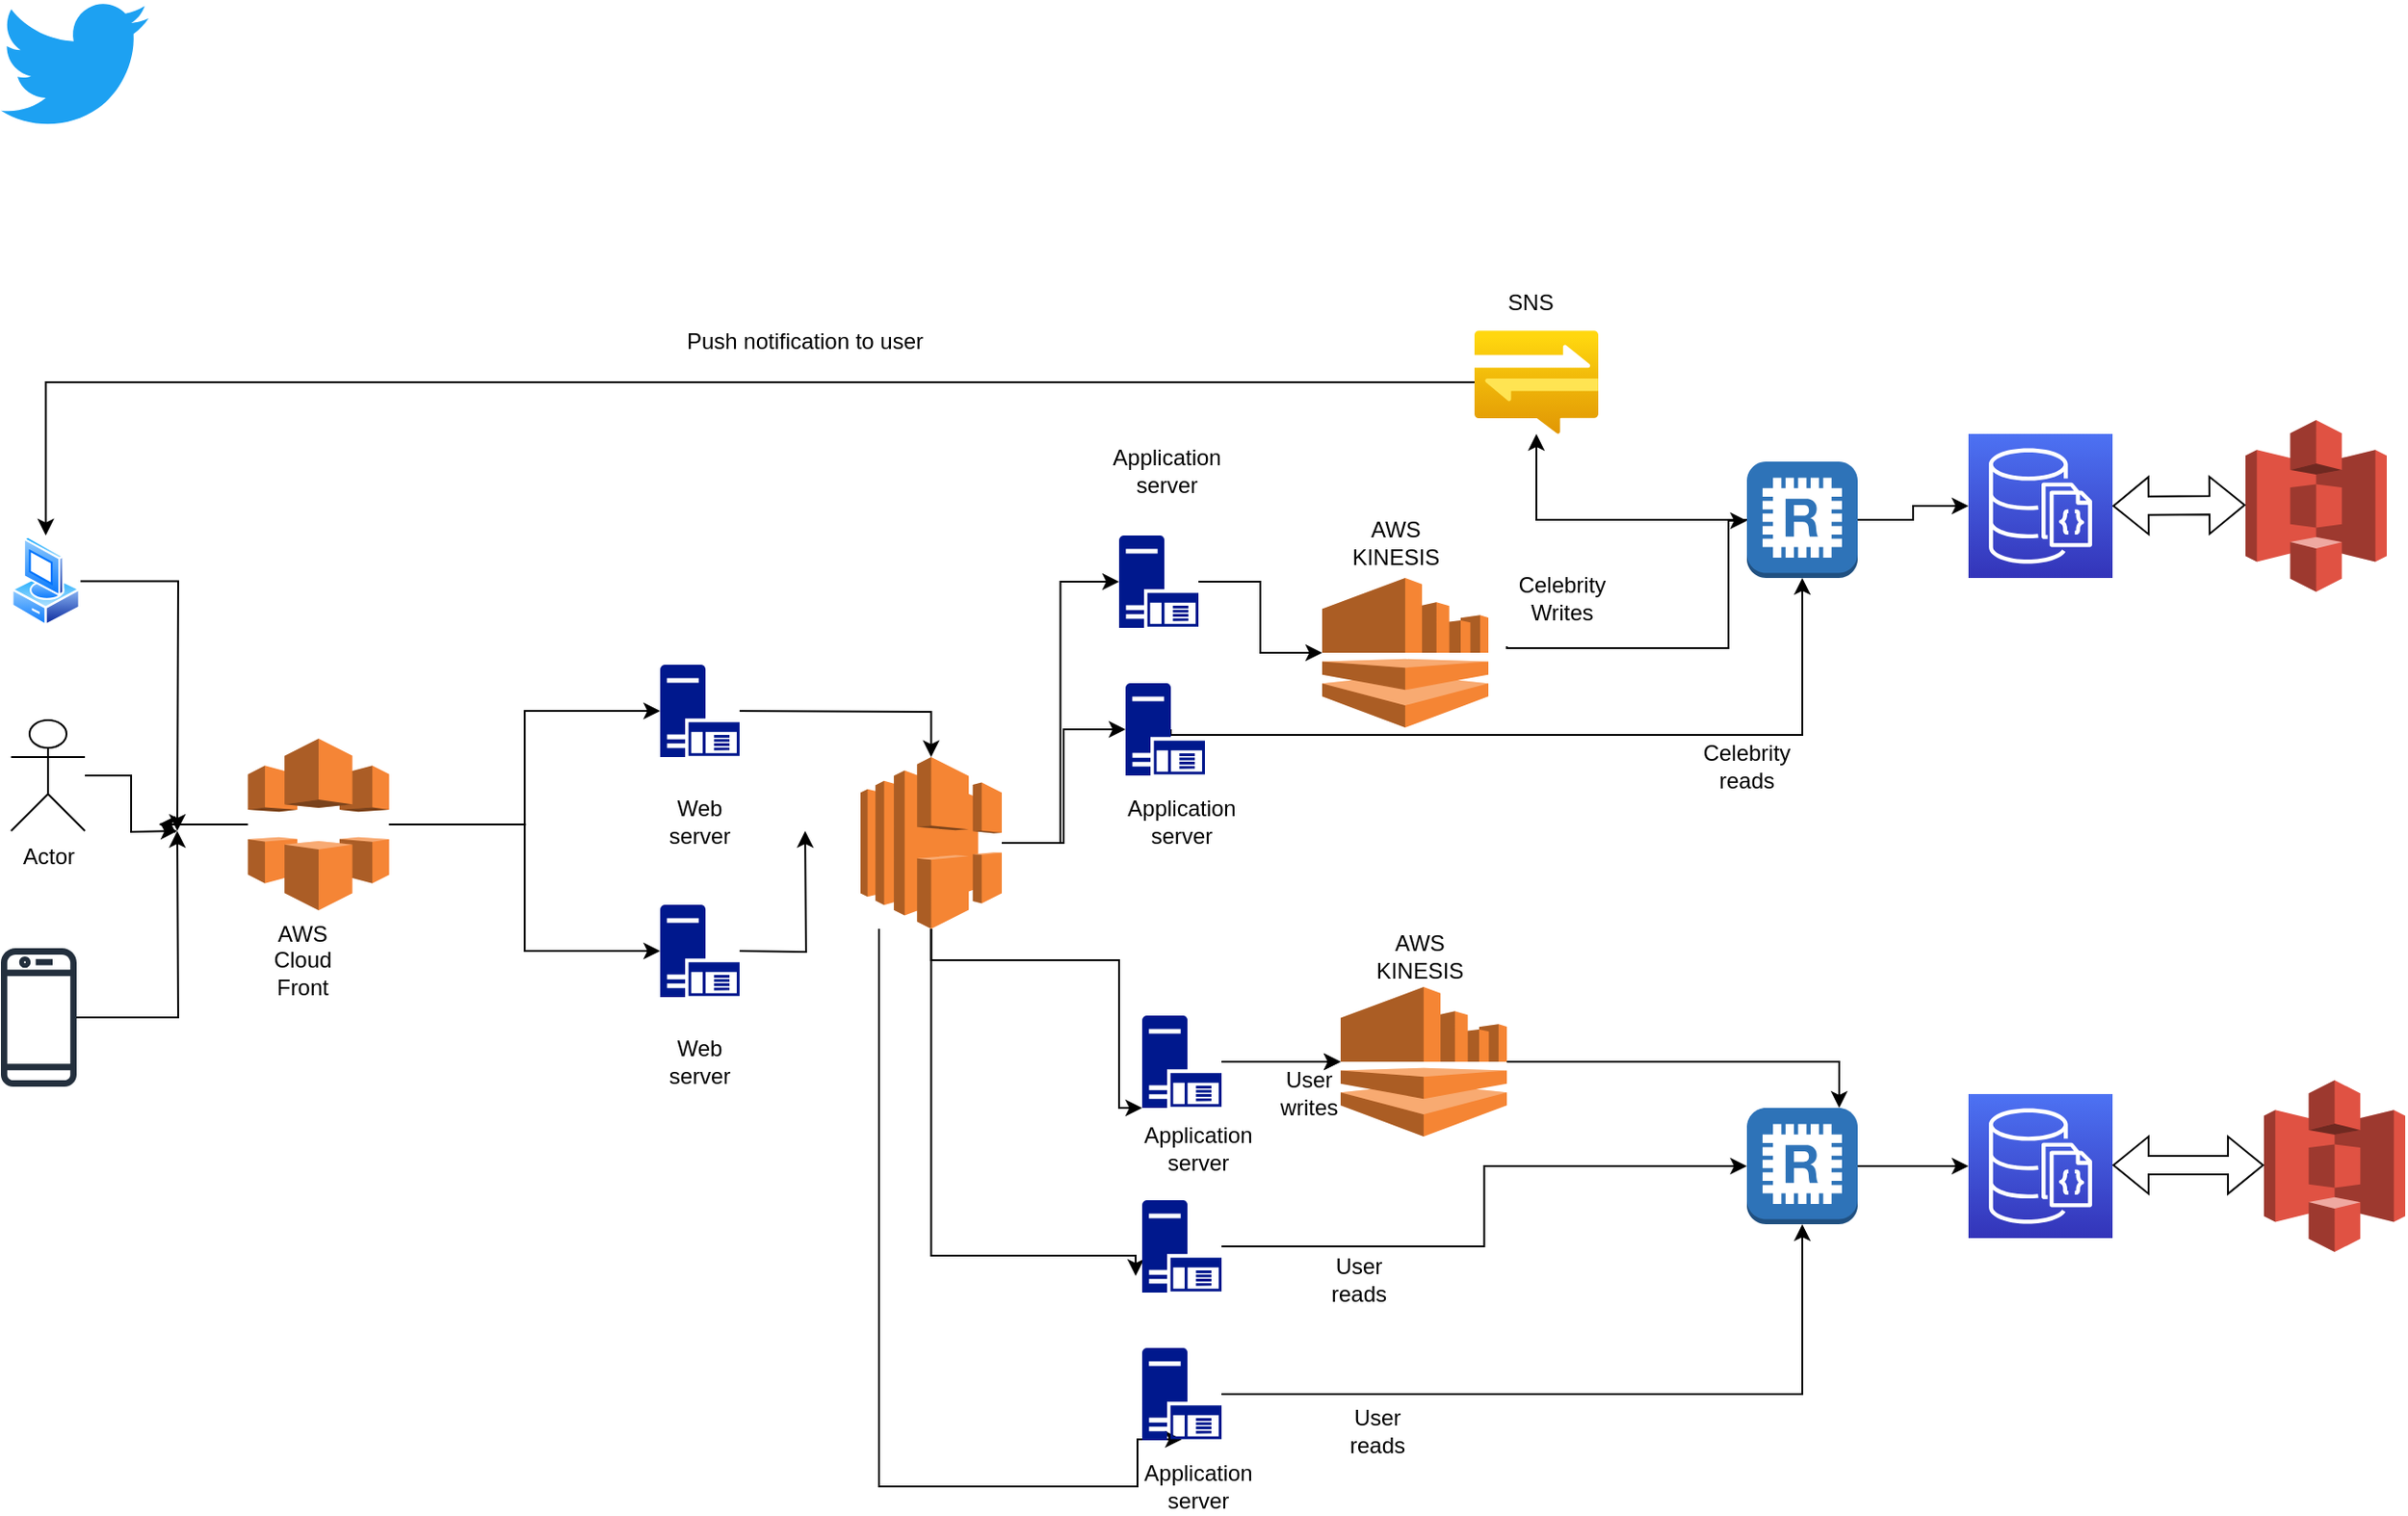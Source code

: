 <mxfile version="21.3.6" type="github" pages="2">
  <diagram id="OGPtt5JKFVUuqzHaBwd1" name="System design">
    <mxGraphModel dx="1306" dy="1814" grid="1" gridSize="10" guides="1" tooltips="1" connect="1" arrows="1" fold="1" page="1" pageScale="1" pageWidth="850" pageHeight="1100" math="0" shadow="0">
      <root>
        <mxCell id="0" />
        <mxCell id="1" parent="0" />
        <mxCell id="6KC439Vq3jo2LTs7QLCa-20" style="edgeStyle=orthogonalEdgeStyle;rounded=0;orthogonalLoop=1;jettySize=auto;html=1;" parent="1" target="6KC439Vq3jo2LTs7QLCa-19" edge="1">
          <mxGeometry relative="1" as="geometry">
            <mxPoint x="404.5" y="215" as="sourcePoint" />
          </mxGeometry>
        </mxCell>
        <mxCell id="6KC439Vq3jo2LTs7QLCa-1" value="" style="sketch=0;aspect=fixed;pointerEvents=1;shadow=0;dashed=0;html=1;strokeColor=none;labelPosition=center;verticalLabelPosition=bottom;verticalAlign=top;align=center;fillColor=#00188D;shape=mxgraph.mscae.enterprise.application_server" parent="1" vertex="1">
          <mxGeometry x="361.5" y="190" width="43" height="50" as="geometry" />
        </mxCell>
        <mxCell id="6KC439Vq3jo2LTs7QLCa-3" value="Web server" style="text;strokeColor=none;align=center;fillColor=none;html=1;verticalAlign=middle;whiteSpace=wrap;rounded=0;" parent="1" vertex="1">
          <mxGeometry x="353" y="260" width="60" height="30" as="geometry" />
        </mxCell>
        <mxCell id="6KC439Vq3jo2LTs7QLCa-12" style="edgeStyle=orthogonalEdgeStyle;rounded=0;orthogonalLoop=1;jettySize=auto;html=1;" parent="1" source="6KC439Vq3jo2LTs7QLCa-4" edge="1">
          <mxGeometry relative="1" as="geometry">
            <mxPoint x="100" y="280" as="targetPoint" />
          </mxGeometry>
        </mxCell>
        <mxCell id="6KC439Vq3jo2LTs7QLCa-4" value="" style="image;aspect=fixed;perimeter=ellipsePerimeter;html=1;align=center;shadow=0;dashed=0;spacingTop=3;image=img/lib/active_directory/vista_client.svg;" parent="1" vertex="1">
          <mxGeometry x="10" y="120" width="37.6" height="49.47" as="geometry" />
        </mxCell>
        <mxCell id="6KC439Vq3jo2LTs7QLCa-14" style="edgeStyle=orthogonalEdgeStyle;rounded=0;orthogonalLoop=1;jettySize=auto;html=1;" parent="1" source="6KC439Vq3jo2LTs7QLCa-5" edge="1">
          <mxGeometry relative="1" as="geometry">
            <mxPoint x="100" y="280" as="targetPoint" />
          </mxGeometry>
        </mxCell>
        <mxCell id="6KC439Vq3jo2LTs7QLCa-5" value="Actor" style="shape=umlActor;verticalLabelPosition=bottom;verticalAlign=top;html=1;outlineConnect=0;" parent="1" vertex="1">
          <mxGeometry x="10" y="220" width="40" height="60" as="geometry" />
        </mxCell>
        <mxCell id="6KC439Vq3jo2LTs7QLCa-21" style="edgeStyle=orthogonalEdgeStyle;rounded=0;orthogonalLoop=1;jettySize=auto;html=1;" parent="1" edge="1">
          <mxGeometry relative="1" as="geometry">
            <mxPoint x="440" y="280" as="targetPoint" />
            <mxPoint x="404.5" y="345" as="sourcePoint" />
          </mxGeometry>
        </mxCell>
        <mxCell id="6KC439Vq3jo2LTs7QLCa-6" value="" style="sketch=0;aspect=fixed;pointerEvents=1;shadow=0;dashed=0;html=1;strokeColor=none;labelPosition=center;verticalLabelPosition=bottom;verticalAlign=top;align=center;fillColor=#00188D;shape=mxgraph.mscae.enterprise.application_server" parent="1" vertex="1">
          <mxGeometry x="361.5" y="320" width="43" height="50" as="geometry" />
        </mxCell>
        <mxCell id="6KC439Vq3jo2LTs7QLCa-8" value="Web server" style="text;strokeColor=none;align=center;fillColor=none;html=1;verticalAlign=middle;whiteSpace=wrap;rounded=0;" parent="1" vertex="1">
          <mxGeometry x="353" y="390" width="60" height="30" as="geometry" />
        </mxCell>
        <mxCell id="6KC439Vq3jo2LTs7QLCa-13" style="edgeStyle=orthogonalEdgeStyle;rounded=0;orthogonalLoop=1;jettySize=auto;html=1;" parent="1" source="6KC439Vq3jo2LTs7QLCa-11" edge="1">
          <mxGeometry relative="1" as="geometry">
            <mxPoint x="100" y="280" as="targetPoint" />
          </mxGeometry>
        </mxCell>
        <mxCell id="6KC439Vq3jo2LTs7QLCa-11" value="" style="sketch=0;outlineConnect=0;fontColor=#232F3E;gradientColor=none;fillColor=#232F3D;strokeColor=none;dashed=0;verticalLabelPosition=bottom;verticalAlign=top;align=center;html=1;fontSize=12;fontStyle=0;aspect=fixed;pointerEvents=1;shape=mxgraph.aws4.mobile_client;" parent="1" vertex="1">
          <mxGeometry x="4.5" y="342" width="41" height="78" as="geometry" />
        </mxCell>
        <mxCell id="6KC439Vq3jo2LTs7QLCa-26" style="edgeStyle=orthogonalEdgeStyle;rounded=0;orthogonalLoop=1;jettySize=auto;html=1;entryX=0;entryY=0.5;entryDx=0;entryDy=0;entryPerimeter=0;" parent="1" source="6KC439Vq3jo2LTs7QLCa-19" target="6KC439Vq3jo2LTs7QLCa-22" edge="1">
          <mxGeometry relative="1" as="geometry" />
        </mxCell>
        <mxCell id="6KC439Vq3jo2LTs7QLCa-28" style="edgeStyle=orthogonalEdgeStyle;rounded=0;orthogonalLoop=1;jettySize=auto;html=1;entryX=0;entryY=0.5;entryDx=0;entryDy=0;entryPerimeter=0;" parent="1" source="6KC439Vq3jo2LTs7QLCa-19" target="6KC439Vq3jo2LTs7QLCa-23" edge="1">
          <mxGeometry relative="1" as="geometry" />
        </mxCell>
        <mxCell id="6KC439Vq3jo2LTs7QLCa-29" style="edgeStyle=orthogonalEdgeStyle;rounded=0;orthogonalLoop=1;jettySize=auto;html=1;" parent="1" source="6KC439Vq3jo2LTs7QLCa-19" target="6KC439Vq3jo2LTs7QLCa-24" edge="1">
          <mxGeometry relative="1" as="geometry">
            <Array as="points">
              <mxPoint x="508" y="350" />
              <mxPoint x="610" y="350" />
              <mxPoint x="610" y="430" />
            </Array>
          </mxGeometry>
        </mxCell>
        <mxCell id="6KC439Vq3jo2LTs7QLCa-49" style="edgeStyle=orthogonalEdgeStyle;rounded=0;orthogonalLoop=1;jettySize=auto;html=1;entryX=0.5;entryY=0.99;entryDx=0;entryDy=0;entryPerimeter=0;" parent="1" source="6KC439Vq3jo2LTs7QLCa-19" target="6KC439Vq3jo2LTs7QLCa-33" edge="1">
          <mxGeometry relative="1" as="geometry">
            <Array as="points">
              <mxPoint x="480" y="635" />
              <mxPoint x="620" y="635" />
              <mxPoint x="620" y="610" />
            </Array>
          </mxGeometry>
        </mxCell>
        <mxCell id="6KC439Vq3jo2LTs7QLCa-70" style="edgeStyle=orthogonalEdgeStyle;rounded=0;orthogonalLoop=1;jettySize=auto;html=1;entryX=-0.081;entryY=0.82;entryDx=0;entryDy=0;entryPerimeter=0;" parent="1" source="6KC439Vq3jo2LTs7QLCa-19" target="6KC439Vq3jo2LTs7QLCa-25" edge="1">
          <mxGeometry relative="1" as="geometry">
            <Array as="points">
              <mxPoint x="508" y="510" />
              <mxPoint x="619" y="510" />
            </Array>
          </mxGeometry>
        </mxCell>
        <mxCell id="6KC439Vq3jo2LTs7QLCa-19" value="" style="outlineConnect=0;dashed=0;verticalLabelPosition=bottom;verticalAlign=top;align=center;html=1;shape=mxgraph.aws3.elastic_load_balancing;fillColor=#F58534;gradientColor=none;" parent="1" vertex="1">
          <mxGeometry x="470" y="240" width="76.5" height="93" as="geometry" />
        </mxCell>
        <mxCell id="6KC439Vq3jo2LTs7QLCa-41" style="edgeStyle=orthogonalEdgeStyle;rounded=0;orthogonalLoop=1;jettySize=auto;html=1;" parent="1" target="6KC439Vq3jo2LTs7QLCa-37" edge="1">
          <mxGeometry relative="1" as="geometry">
            <mxPoint x="820" y="180" as="sourcePoint" />
            <Array as="points">
              <mxPoint x="820" y="181" />
              <mxPoint x="940" y="181" />
              <mxPoint x="940" y="112" />
            </Array>
          </mxGeometry>
        </mxCell>
        <mxCell id="6KC439Vq3jo2LTs7QLCa-58" style="edgeStyle=orthogonalEdgeStyle;rounded=0;orthogonalLoop=1;jettySize=auto;html=1;" parent="1" source="6KC439Vq3jo2LTs7QLCa-22" target="6KC439Vq3jo2LTs7QLCa-57" edge="1">
          <mxGeometry relative="1" as="geometry" />
        </mxCell>
        <mxCell id="6KC439Vq3jo2LTs7QLCa-22" value="" style="sketch=0;aspect=fixed;pointerEvents=1;shadow=0;dashed=0;html=1;strokeColor=none;labelPosition=center;verticalLabelPosition=bottom;verticalAlign=top;align=center;fillColor=#00188D;shape=mxgraph.mscae.enterprise.application_server" parent="1" vertex="1">
          <mxGeometry x="610" y="120" width="43" height="50" as="geometry" />
        </mxCell>
        <mxCell id="6KC439Vq3jo2LTs7QLCa-42" style="edgeStyle=orthogonalEdgeStyle;rounded=0;orthogonalLoop=1;jettySize=auto;html=1;exitX=0.57;exitY=0.5;exitDx=0;exitDy=0;exitPerimeter=0;" parent="1" source="6KC439Vq3jo2LTs7QLCa-23" target="6KC439Vq3jo2LTs7QLCa-37" edge="1">
          <mxGeometry relative="1" as="geometry">
            <mxPoint x="690" y="230" as="sourcePoint" />
            <Array as="points">
              <mxPoint x="638" y="228" />
              <mxPoint x="980" y="228" />
            </Array>
          </mxGeometry>
        </mxCell>
        <mxCell id="6KC439Vq3jo2LTs7QLCa-23" value="" style="sketch=0;aspect=fixed;pointerEvents=1;shadow=0;dashed=0;html=1;strokeColor=none;labelPosition=center;verticalLabelPosition=bottom;verticalAlign=top;align=center;fillColor=#00188D;shape=mxgraph.mscae.enterprise.application_server" parent="1" vertex="1">
          <mxGeometry x="613.5" y="200" width="43" height="50" as="geometry" />
        </mxCell>
        <mxCell id="6KC439Vq3jo2LTs7QLCa-65" style="edgeStyle=orthogonalEdgeStyle;rounded=0;orthogonalLoop=1;jettySize=auto;html=1;" parent="1" source="6KC439Vq3jo2LTs7QLCa-24" target="6KC439Vq3jo2LTs7QLCa-63" edge="1">
          <mxGeometry relative="1" as="geometry" />
        </mxCell>
        <mxCell id="6KC439Vq3jo2LTs7QLCa-24" value="" style="sketch=0;aspect=fixed;pointerEvents=1;shadow=0;dashed=0;html=1;strokeColor=none;labelPosition=center;verticalLabelPosition=bottom;verticalAlign=top;align=center;fillColor=#00188D;shape=mxgraph.mscae.enterprise.application_server" parent="1" vertex="1">
          <mxGeometry x="622.5" y="380" width="43" height="50" as="geometry" />
        </mxCell>
        <mxCell id="6KC439Vq3jo2LTs7QLCa-51" style="edgeStyle=orthogonalEdgeStyle;rounded=0;orthogonalLoop=1;jettySize=auto;html=1;" parent="1" source="6KC439Vq3jo2LTs7QLCa-25" target="6KC439Vq3jo2LTs7QLCa-39" edge="1">
          <mxGeometry relative="1" as="geometry" />
        </mxCell>
        <mxCell id="6KC439Vq3jo2LTs7QLCa-25" value="" style="sketch=0;aspect=fixed;pointerEvents=1;shadow=0;dashed=0;html=1;strokeColor=none;labelPosition=center;verticalLabelPosition=bottom;verticalAlign=top;align=center;fillColor=#00188D;shape=mxgraph.mscae.enterprise.application_server" parent="1" vertex="1">
          <mxGeometry x="622.5" y="480" width="43" height="50" as="geometry" />
        </mxCell>
        <mxCell id="6KC439Vq3jo2LTs7QLCa-31" value="Application server" style="text;strokeColor=none;align=center;fillColor=none;html=1;verticalAlign=middle;whiteSpace=wrap;rounded=0;" parent="1" vertex="1">
          <mxGeometry x="605.5" y="70" width="60" height="30" as="geometry" />
        </mxCell>
        <mxCell id="6KC439Vq3jo2LTs7QLCa-32" value="Application server" style="text;strokeColor=none;align=center;fillColor=none;html=1;verticalAlign=middle;whiteSpace=wrap;rounded=0;" parent="1" vertex="1">
          <mxGeometry x="622.5" y="436.5" width="60" height="30" as="geometry" />
        </mxCell>
        <mxCell id="6KC439Vq3jo2LTs7QLCa-52" style="edgeStyle=orthogonalEdgeStyle;rounded=0;orthogonalLoop=1;jettySize=auto;html=1;entryX=0.5;entryY=1;entryDx=0;entryDy=0;entryPerimeter=0;" parent="1" source="6KC439Vq3jo2LTs7QLCa-33" target="6KC439Vq3jo2LTs7QLCa-39" edge="1">
          <mxGeometry relative="1" as="geometry" />
        </mxCell>
        <mxCell id="6KC439Vq3jo2LTs7QLCa-33" value="" style="sketch=0;aspect=fixed;pointerEvents=1;shadow=0;dashed=0;html=1;strokeColor=none;labelPosition=center;verticalLabelPosition=bottom;verticalAlign=top;align=center;fillColor=#00188D;shape=mxgraph.mscae.enterprise.application_server" parent="1" vertex="1">
          <mxGeometry x="622.5" y="560" width="43" height="50" as="geometry" />
        </mxCell>
        <mxCell id="6KC439Vq3jo2LTs7QLCa-34" value="Application server" style="text;strokeColor=none;align=center;fillColor=none;html=1;verticalAlign=middle;whiteSpace=wrap;rounded=0;" parent="1" vertex="1">
          <mxGeometry x="622.5" y="620" width="60" height="30" as="geometry" />
        </mxCell>
        <mxCell id="6KC439Vq3jo2LTs7QLCa-35" value="Application server" style="text;strokeColor=none;align=center;fillColor=none;html=1;verticalAlign=middle;whiteSpace=wrap;rounded=0;" parent="1" vertex="1">
          <mxGeometry x="613.5" y="260" width="60" height="30" as="geometry" />
        </mxCell>
        <mxCell id="6KC439Vq3jo2LTs7QLCa-36" value="" style="dashed=0;outlineConnect=0;html=1;align=center;labelPosition=center;verticalLabelPosition=bottom;verticalAlign=top;shape=mxgraph.weblogos.twitter;fillColor=#1DA1F2;strokeColor=none" parent="1" vertex="1">
          <mxGeometry x="4.5" y="-170" width="80" height="70" as="geometry" />
        </mxCell>
        <mxCell id="6KC439Vq3jo2LTs7QLCa-55" style="edgeStyle=orthogonalEdgeStyle;rounded=0;orthogonalLoop=1;jettySize=auto;html=1;" parent="1" source="6KC439Vq3jo2LTs7QLCa-37" target="6KC439Vq3jo2LTs7QLCa-53" edge="1">
          <mxGeometry relative="1" as="geometry" />
        </mxCell>
        <mxCell id="jdF7Z_sJU0BXQNIXWPQb-2" style="edgeStyle=orthogonalEdgeStyle;rounded=0;orthogonalLoop=1;jettySize=auto;html=1;" edge="1" parent="1" source="6KC439Vq3jo2LTs7QLCa-37" target="jdF7Z_sJU0BXQNIXWPQb-5">
          <mxGeometry relative="1" as="geometry">
            <mxPoint x="897.5" y="-48.13" as="targetPoint" />
          </mxGeometry>
        </mxCell>
        <mxCell id="6KC439Vq3jo2LTs7QLCa-37" value="" style="outlineConnect=0;dashed=0;verticalLabelPosition=bottom;verticalAlign=top;align=center;html=1;shape=mxgraph.aws3.redis;fillColor=#2E73B8;gradientColor=none;" parent="1" vertex="1">
          <mxGeometry x="950" y="80" width="60" height="63" as="geometry" />
        </mxCell>
        <mxCell id="6KC439Vq3jo2LTs7QLCa-56" style="edgeStyle=orthogonalEdgeStyle;rounded=0;orthogonalLoop=1;jettySize=auto;html=1;" parent="1" source="6KC439Vq3jo2LTs7QLCa-39" target="6KC439Vq3jo2LTs7QLCa-54" edge="1">
          <mxGeometry relative="1" as="geometry" />
        </mxCell>
        <mxCell id="6KC439Vq3jo2LTs7QLCa-39" value="" style="outlineConnect=0;dashed=0;verticalLabelPosition=bottom;verticalAlign=top;align=center;html=1;shape=mxgraph.aws3.redis;fillColor=#2E73B8;gradientColor=none;" parent="1" vertex="1">
          <mxGeometry x="950" y="430" width="60" height="63" as="geometry" />
        </mxCell>
        <mxCell id="6KC439Vq3jo2LTs7QLCa-43" value="Celebrity reads" style="text;strokeColor=none;align=center;fillColor=none;html=1;verticalAlign=middle;whiteSpace=wrap;rounded=0;" parent="1" vertex="1">
          <mxGeometry x="920" y="230" width="60" height="30" as="geometry" />
        </mxCell>
        <mxCell id="6KC439Vq3jo2LTs7QLCa-44" value="Celebrity Writes" style="text;strokeColor=none;align=center;fillColor=none;html=1;verticalAlign=middle;whiteSpace=wrap;rounded=0;" parent="1" vertex="1">
          <mxGeometry x="820" y="139.47" width="60" height="30" as="geometry" />
        </mxCell>
        <mxCell id="6KC439Vq3jo2LTs7QLCa-53" value="" style="sketch=0;points=[[0,0,0],[0.25,0,0],[0.5,0,0],[0.75,0,0],[1,0,0],[0,1,0],[0.25,1,0],[0.5,1,0],[0.75,1,0],[1,1,0],[0,0.25,0],[0,0.5,0],[0,0.75,0],[1,0.25,0],[1,0.5,0],[1,0.75,0]];outlineConnect=0;fontColor=#232F3E;gradientColor=#4D72F3;gradientDirection=north;fillColor=#3334B9;strokeColor=#ffffff;dashed=0;verticalLabelPosition=bottom;verticalAlign=top;align=center;html=1;fontSize=12;fontStyle=0;aspect=fixed;shape=mxgraph.aws4.resourceIcon;resIcon=mxgraph.aws4.documentdb_with_mongodb_compatibility;" parent="1" vertex="1">
          <mxGeometry x="1070" y="65" width="78" height="78" as="geometry" />
        </mxCell>
        <mxCell id="6KC439Vq3jo2LTs7QLCa-54" value="" style="sketch=0;points=[[0,0,0],[0.25,0,0],[0.5,0,0],[0.75,0,0],[1,0,0],[0,1,0],[0.25,1,0],[0.5,1,0],[0.75,1,0],[1,1,0],[0,0.25,0],[0,0.5,0],[0,0.75,0],[1,0.25,0],[1,0.5,0],[1,0.75,0]];outlineConnect=0;fontColor=#232F3E;gradientColor=#4D72F3;gradientDirection=north;fillColor=#3334B9;strokeColor=#ffffff;dashed=0;verticalLabelPosition=bottom;verticalAlign=top;align=center;html=1;fontSize=12;fontStyle=0;aspect=fixed;shape=mxgraph.aws4.resourceIcon;resIcon=mxgraph.aws4.documentdb_with_mongodb_compatibility;" parent="1" vertex="1">
          <mxGeometry x="1070" y="422.5" width="78" height="78" as="geometry" />
        </mxCell>
        <mxCell id="6KC439Vq3jo2LTs7QLCa-57" value="" style="outlineConnect=0;dashed=0;verticalLabelPosition=bottom;verticalAlign=top;align=center;html=1;shape=mxgraph.aws3.kinesis;fillColor=#F58534;gradientColor=none;" parent="1" vertex="1">
          <mxGeometry x="720" y="143" width="90" height="81" as="geometry" />
        </mxCell>
        <mxCell id="6KC439Vq3jo2LTs7QLCa-64" value="" style="edgeStyle=orthogonalEdgeStyle;rounded=0;orthogonalLoop=1;jettySize=auto;html=1;" parent="1" source="6KC439Vq3jo2LTs7QLCa-24" target="6KC439Vq3jo2LTs7QLCa-63" edge="1">
          <mxGeometry relative="1" as="geometry">
            <mxPoint x="705" y="412" as="sourcePoint" />
            <mxPoint x="950" y="462" as="targetPoint" />
          </mxGeometry>
        </mxCell>
        <mxCell id="6KC439Vq3jo2LTs7QLCa-66" style="edgeStyle=orthogonalEdgeStyle;rounded=0;orthogonalLoop=1;jettySize=auto;html=1;entryX=0.833;entryY=0;entryDx=0;entryDy=0;entryPerimeter=0;" parent="1" source="6KC439Vq3jo2LTs7QLCa-63" target="6KC439Vq3jo2LTs7QLCa-39" edge="1">
          <mxGeometry relative="1" as="geometry" />
        </mxCell>
        <mxCell id="6KC439Vq3jo2LTs7QLCa-63" value="" style="outlineConnect=0;dashed=0;verticalLabelPosition=bottom;verticalAlign=top;align=center;html=1;shape=mxgraph.aws3.kinesis;fillColor=#F58534;gradientColor=none;" parent="1" vertex="1">
          <mxGeometry x="730" y="364.5" width="90" height="81" as="geometry" />
        </mxCell>
        <mxCell id="6KC439Vq3jo2LTs7QLCa-67" value="User writes" style="text;strokeColor=none;align=center;fillColor=none;html=1;verticalAlign=middle;whiteSpace=wrap;rounded=0;" parent="1" vertex="1">
          <mxGeometry x="682.5" y="406.5" width="60" height="30" as="geometry" />
        </mxCell>
        <mxCell id="6KC439Vq3jo2LTs7QLCa-68" value="User reads" style="text;strokeColor=none;align=center;fillColor=none;html=1;verticalAlign=middle;whiteSpace=wrap;rounded=0;" parent="1" vertex="1">
          <mxGeometry x="710" y="508" width="60" height="30" as="geometry" />
        </mxCell>
        <mxCell id="6KC439Vq3jo2LTs7QLCa-69" value="User reads" style="text;strokeColor=none;align=center;fillColor=none;html=1;verticalAlign=middle;whiteSpace=wrap;rounded=0;" parent="1" vertex="1">
          <mxGeometry x="720" y="590" width="60" height="30" as="geometry" />
        </mxCell>
        <mxCell id="Usf6adK-40Itm8aK41Lk-1" value="" style="outlineConnect=0;dashed=0;verticalLabelPosition=bottom;verticalAlign=top;align=center;html=1;shape=mxgraph.aws3.s3;fillColor=#E05243;gradientColor=none;" parent="1" vertex="1">
          <mxGeometry x="1230" y="415" width="76.5" height="93" as="geometry" />
        </mxCell>
        <mxCell id="Usf6adK-40Itm8aK41Lk-2" value="" style="outlineConnect=0;dashed=0;verticalLabelPosition=bottom;verticalAlign=top;align=center;html=1;shape=mxgraph.aws3.s3;fillColor=#E05243;gradientColor=none;" parent="1" vertex="1">
          <mxGeometry x="1220" y="57.5" width="76.5" height="93" as="geometry" />
        </mxCell>
        <mxCell id="Usf6adK-40Itm8aK41Lk-3" value="" style="shape=flexArrow;endArrow=classic;startArrow=classic;html=1;rounded=0;" parent="1" edge="1">
          <mxGeometry width="100" height="100" relative="1" as="geometry">
            <mxPoint x="1220" y="103.5" as="sourcePoint" />
            <mxPoint x="1148" y="103.97" as="targetPoint" />
          </mxGeometry>
        </mxCell>
        <mxCell id="Usf6adK-40Itm8aK41Lk-4" value="" style="shape=flexArrow;endArrow=classic;startArrow=classic;html=1;rounded=0;" parent="1" edge="1">
          <mxGeometry width="100" height="100" relative="1" as="geometry">
            <mxPoint x="1230" y="461.03" as="sourcePoint" />
            <mxPoint x="1148" y="461" as="targetPoint" />
          </mxGeometry>
        </mxCell>
        <mxCell id="NyY6tiZ_YxjPjUGcAyBx-5" style="edgeStyle=orthogonalEdgeStyle;rounded=0;orthogonalLoop=1;jettySize=auto;html=1;" parent="1" source="NyY6tiZ_YxjPjUGcAyBx-3" target="6KC439Vq3jo2LTs7QLCa-1" edge="1">
          <mxGeometry relative="1" as="geometry" />
        </mxCell>
        <mxCell id="NyY6tiZ_YxjPjUGcAyBx-6" style="edgeStyle=orthogonalEdgeStyle;rounded=0;orthogonalLoop=1;jettySize=auto;html=1;entryX=0;entryY=0.5;entryDx=0;entryDy=0;entryPerimeter=0;" parent="1" source="NyY6tiZ_YxjPjUGcAyBx-3" target="6KC439Vq3jo2LTs7QLCa-6" edge="1">
          <mxGeometry relative="1" as="geometry" />
        </mxCell>
        <mxCell id="NyY6tiZ_YxjPjUGcAyBx-7" style="edgeStyle=orthogonalEdgeStyle;rounded=0;orthogonalLoop=1;jettySize=auto;html=1;" parent="1" source="NyY6tiZ_YxjPjUGcAyBx-3" edge="1">
          <mxGeometry relative="1" as="geometry">
            <mxPoint x="90" y="276.5" as="targetPoint" />
          </mxGeometry>
        </mxCell>
        <mxCell id="NyY6tiZ_YxjPjUGcAyBx-3" value="" style="outlineConnect=0;dashed=0;verticalLabelPosition=bottom;verticalAlign=top;align=center;html=1;shape=mxgraph.aws3.cloudfront;fillColor=#F58536;gradientColor=none;" parent="1" vertex="1">
          <mxGeometry x="138.25" y="230" width="76.5" height="93" as="geometry" />
        </mxCell>
        <mxCell id="NyY6tiZ_YxjPjUGcAyBx-4" value="AWS Cloud Front" style="text;strokeColor=none;align=center;fillColor=none;html=1;verticalAlign=middle;whiteSpace=wrap;rounded=0;" parent="1" vertex="1">
          <mxGeometry x="138.25" y="334.5" width="60" height="30" as="geometry" />
        </mxCell>
        <mxCell id="NyY6tiZ_YxjPjUGcAyBx-8" value="AWS KINESIS" style="text;strokeColor=none;align=center;fillColor=none;html=1;verticalAlign=middle;whiteSpace=wrap;rounded=0;" parent="1" vertex="1">
          <mxGeometry x="730" y="109.47" width="60" height="30" as="geometry" />
        </mxCell>
        <mxCell id="NyY6tiZ_YxjPjUGcAyBx-9" value="AWS KINESIS" style="text;strokeColor=none;align=center;fillColor=none;html=1;verticalAlign=middle;whiteSpace=wrap;rounded=0;" parent="1" vertex="1">
          <mxGeometry x="742.5" y="333" width="60" height="30" as="geometry" />
        </mxCell>
        <mxCell id="jdF7Z_sJU0BXQNIXWPQb-6" style="edgeStyle=orthogonalEdgeStyle;rounded=0;orthogonalLoop=1;jettySize=auto;html=1;" edge="1" parent="1" source="jdF7Z_sJU0BXQNIXWPQb-5" target="6KC439Vq3jo2LTs7QLCa-4">
          <mxGeometry relative="1" as="geometry" />
        </mxCell>
        <mxCell id="jdF7Z_sJU0BXQNIXWPQb-5" value="" style="image;aspect=fixed;html=1;points=[];align=center;fontSize=12;image=img/lib/azure2/web/Notification_Hub_Namespaces.svg;" vertex="1" parent="1">
          <mxGeometry x="802.5" y="9" width="67" height="56.0" as="geometry" />
        </mxCell>
        <mxCell id="jdF7Z_sJU0BXQNIXWPQb-7" value="SNS" style="text;strokeColor=none;align=center;fillColor=none;html=1;verticalAlign=middle;whiteSpace=wrap;rounded=0;" vertex="1" parent="1">
          <mxGeometry x="802.5" y="-21" width="60" height="30" as="geometry" />
        </mxCell>
        <mxCell id="jdF7Z_sJU0BXQNIXWPQb-8" value="Push notification to user&lt;br&gt;" style="text;strokeColor=none;align=center;fillColor=none;html=1;verticalAlign=middle;whiteSpace=wrap;rounded=0;" vertex="1" parent="1">
          <mxGeometry x="370" width="140" height="30" as="geometry" />
        </mxCell>
      </root>
    </mxGraphModel>
  </diagram>
  <diagram id="Ms-GmdoRinez7m9P5KAb" name="Data model">
    <mxGraphModel dx="1306" dy="714" grid="1" gridSize="10" guides="1" tooltips="1" connect="1" arrows="1" fold="1" page="1" pageScale="1" pageWidth="850" pageHeight="1100" math="0" shadow="0">
      <root>
        <mxCell id="0" />
        <mxCell id="1" parent="0" />
        <mxCell id="bnehW4UcKr64qTlZm-zc-5" value="Tweet_fct" style="swimlane;fontStyle=0;childLayout=stackLayout;horizontal=1;startSize=26;fillColor=none;horizontalStack=0;resizeParent=1;resizeParentMax=0;resizeLast=0;collapsible=1;marginBottom=0;html=1;" vertex="1" parent="1">
          <mxGeometry x="360" y="270" width="140" height="156" as="geometry" />
        </mxCell>
        <mxCell id="bnehW4UcKr64qTlZm-zc-6" value="Name" style="text;strokeColor=none;fillColor=none;align=left;verticalAlign=top;spacingLeft=4;spacingRight=4;overflow=hidden;rotatable=0;points=[[0,0.5],[1,0.5]];portConstraint=eastwest;whiteSpace=wrap;html=1;" vertex="1" parent="bnehW4UcKr64qTlZm-zc-5">
          <mxGeometry y="26" width="140" height="26" as="geometry" />
        </mxCell>
        <mxCell id="bnehW4UcKr64qTlZm-zc-7" value="UID" style="text;strokeColor=none;fillColor=none;align=left;verticalAlign=top;spacingLeft=4;spacingRight=4;overflow=hidden;rotatable=0;points=[[0,0.5],[1,0.5]];portConstraint=eastwest;whiteSpace=wrap;html=1;" vertex="1" parent="bnehW4UcKr64qTlZm-zc-5">
          <mxGeometry y="52" width="140" height="26" as="geometry" />
        </mxCell>
        <mxCell id="bnehW4UcKr64qTlZm-zc-8" value="Tweeet_Location" style="text;strokeColor=none;fillColor=none;align=left;verticalAlign=top;spacingLeft=4;spacingRight=4;overflow=hidden;rotatable=0;points=[[0,0.5],[1,0.5]];portConstraint=eastwest;whiteSpace=wrap;html=1;" vertex="1" parent="bnehW4UcKr64qTlZm-zc-5">
          <mxGeometry y="78" width="140" height="26" as="geometry" />
        </mxCell>
        <mxCell id="bnehW4UcKr64qTlZm-zc-10" value="Tweet" style="text;strokeColor=none;fillColor=none;align=left;verticalAlign=top;spacingLeft=4;spacingRight=4;overflow=hidden;rotatable=0;points=[[0,0.5],[1,0.5]];portConstraint=eastwest;whiteSpace=wrap;html=1;" vertex="1" parent="bnehW4UcKr64qTlZm-zc-5">
          <mxGeometry y="104" width="140" height="26" as="geometry" />
        </mxCell>
        <mxCell id="bnehW4UcKr64qTlZm-zc-11" value="Image_location" style="text;strokeColor=none;fillColor=none;align=left;verticalAlign=top;spacingLeft=4;spacingRight=4;overflow=hidden;rotatable=0;points=[[0,0.5],[1,0.5]];portConstraint=eastwest;whiteSpace=wrap;html=1;" vertex="1" parent="bnehW4UcKr64qTlZm-zc-5">
          <mxGeometry y="130" width="140" height="26" as="geometry" />
        </mxCell>
        <mxCell id="mmQqtr9HR0JtBwJ41FuO-1" value="User" style="swimlane;fontStyle=0;childLayout=stackLayout;horizontal=1;startSize=26;fillColor=none;horizontalStack=0;resizeParent=1;resizeParentMax=0;resizeLast=0;collapsible=1;marginBottom=0;html=1;" vertex="1" parent="1">
          <mxGeometry x="30" y="230" width="140" height="130" as="geometry" />
        </mxCell>
        <mxCell id="mmQqtr9HR0JtBwJ41FuO-5" value="Celebrity_Id" style="text;strokeColor=none;fillColor=none;align=left;verticalAlign=top;spacingLeft=4;spacingRight=4;overflow=hidden;rotatable=0;points=[[0,0.5],[1,0.5]];portConstraint=eastwest;whiteSpace=wrap;html=1;" vertex="1" parent="mmQqtr9HR0JtBwJ41FuO-1">
          <mxGeometry y="26" width="140" height="26" as="geometry" />
        </mxCell>
        <mxCell id="mmQqtr9HR0JtBwJ41FuO-3" value="UID" style="text;strokeColor=none;fillColor=none;align=left;verticalAlign=top;spacingLeft=4;spacingRight=4;overflow=hidden;rotatable=0;points=[[0,0.5],[1,0.5]];portConstraint=eastwest;whiteSpace=wrap;html=1;" vertex="1" parent="mmQqtr9HR0JtBwJ41FuO-1">
          <mxGeometry y="52" width="140" height="26" as="geometry" />
        </mxCell>
        <mxCell id="mmQqtr9HR0JtBwJ41FuO-4" value="Username" style="text;strokeColor=none;fillColor=none;align=left;verticalAlign=top;spacingLeft=4;spacingRight=4;overflow=hidden;rotatable=0;points=[[0,0.5],[1,0.5]];portConstraint=eastwest;whiteSpace=wrap;html=1;" vertex="1" parent="mmQqtr9HR0JtBwJ41FuO-1">
          <mxGeometry y="78" width="140" height="26" as="geometry" />
        </mxCell>
        <mxCell id="mmQqtr9HR0JtBwJ41FuO-17" value="follow_id" style="text;strokeColor=none;fillColor=none;align=left;verticalAlign=top;spacingLeft=4;spacingRight=4;overflow=hidden;rotatable=0;points=[[0,0.5],[1,0.5]];portConstraint=eastwest;whiteSpace=wrap;html=1;" vertex="1" parent="mmQqtr9HR0JtBwJ41FuO-1">
          <mxGeometry y="104" width="140" height="26" as="geometry" />
        </mxCell>
        <mxCell id="mmQqtr9HR0JtBwJ41FuO-8" style="edgeStyle=orthogonalEdgeStyle;rounded=0;orthogonalLoop=1;jettySize=auto;html=1;" edge="1" parent="1" source="mmQqtr9HR0JtBwJ41FuO-3" target="bnehW4UcKr64qTlZm-zc-7">
          <mxGeometry relative="1" as="geometry" />
        </mxCell>
        <mxCell id="mmQqtr9HR0JtBwJ41FuO-9" value="Celebrity_Tweet_fct" style="swimlane;fontStyle=0;childLayout=stackLayout;horizontal=1;startSize=26;fillColor=none;horizontalStack=0;resizeParent=1;resizeParentMax=0;resizeLast=0;collapsible=1;marginBottom=0;html=1;" vertex="1" parent="1">
          <mxGeometry x="360" y="100" width="140" height="156" as="geometry" />
        </mxCell>
        <mxCell id="mmQqtr9HR0JtBwJ41FuO-10" value="Celebrity_id" style="text;strokeColor=none;fillColor=none;align=left;verticalAlign=top;spacingLeft=4;spacingRight=4;overflow=hidden;rotatable=0;points=[[0,0.5],[1,0.5]];portConstraint=eastwest;whiteSpace=wrap;html=1;" vertex="1" parent="mmQqtr9HR0JtBwJ41FuO-9">
          <mxGeometry y="26" width="140" height="26" as="geometry" />
        </mxCell>
        <mxCell id="mmQqtr9HR0JtBwJ41FuO-11" value="celebrity_name" style="text;strokeColor=none;fillColor=none;align=left;verticalAlign=top;spacingLeft=4;spacingRight=4;overflow=hidden;rotatable=0;points=[[0,0.5],[1,0.5]];portConstraint=eastwest;whiteSpace=wrap;html=1;" vertex="1" parent="mmQqtr9HR0JtBwJ41FuO-9">
          <mxGeometry y="52" width="140" height="26" as="geometry" />
        </mxCell>
        <mxCell id="mmQqtr9HR0JtBwJ41FuO-12" value="Tweeet_Location" style="text;strokeColor=none;fillColor=none;align=left;verticalAlign=top;spacingLeft=4;spacingRight=4;overflow=hidden;rotatable=0;points=[[0,0.5],[1,0.5]];portConstraint=eastwest;whiteSpace=wrap;html=1;" vertex="1" parent="mmQqtr9HR0JtBwJ41FuO-9">
          <mxGeometry y="78" width="140" height="26" as="geometry" />
        </mxCell>
        <mxCell id="mmQqtr9HR0JtBwJ41FuO-13" value="Tweet" style="text;strokeColor=none;fillColor=none;align=left;verticalAlign=top;spacingLeft=4;spacingRight=4;overflow=hidden;rotatable=0;points=[[0,0.5],[1,0.5]];portConstraint=eastwest;whiteSpace=wrap;html=1;" vertex="1" parent="mmQqtr9HR0JtBwJ41FuO-9">
          <mxGeometry y="104" width="140" height="26" as="geometry" />
        </mxCell>
        <mxCell id="mmQqtr9HR0JtBwJ41FuO-14" value="Image_location" style="text;strokeColor=none;fillColor=none;align=left;verticalAlign=top;spacingLeft=4;spacingRight=4;overflow=hidden;rotatable=0;points=[[0,0.5],[1,0.5]];portConstraint=eastwest;whiteSpace=wrap;html=1;" vertex="1" parent="mmQqtr9HR0JtBwJ41FuO-9">
          <mxGeometry y="130" width="140" height="26" as="geometry" />
        </mxCell>
        <mxCell id="mmQqtr9HR0JtBwJ41FuO-19" value="User_follows" style="swimlane;fontStyle=0;childLayout=stackLayout;horizontal=1;startSize=26;fillColor=none;horizontalStack=0;resizeParent=1;resizeParentMax=0;resizeLast=0;collapsible=1;marginBottom=0;html=1;" vertex="1" parent="1">
          <mxGeometry x="360" y="460" width="140" height="156" as="geometry" />
        </mxCell>
        <mxCell id="mmQqtr9HR0JtBwJ41FuO-20" value="Follow_id" style="text;strokeColor=none;fillColor=none;align=left;verticalAlign=top;spacingLeft=4;spacingRight=4;overflow=hidden;rotatable=0;points=[[0,0.5],[1,0.5]];portConstraint=eastwest;whiteSpace=wrap;html=1;" vertex="1" parent="mmQqtr9HR0JtBwJ41FuO-19">
          <mxGeometry y="26" width="140" height="26" as="geometry" />
        </mxCell>
        <mxCell id="mmQqtr9HR0JtBwJ41FuO-21" value="Follower_name" style="text;strokeColor=none;fillColor=none;align=left;verticalAlign=top;spacingLeft=4;spacingRight=4;overflow=hidden;rotatable=0;points=[[0,0.5],[1,0.5]];portConstraint=eastwest;whiteSpace=wrap;html=1;" vertex="1" parent="mmQqtr9HR0JtBwJ41FuO-19">
          <mxGeometry y="52" width="140" height="26" as="geometry" />
        </mxCell>
        <mxCell id="mmQqtr9HR0JtBwJ41FuO-22" value="Tweeet_Location" style="text;strokeColor=none;fillColor=none;align=left;verticalAlign=top;spacingLeft=4;spacingRight=4;overflow=hidden;rotatable=0;points=[[0,0.5],[1,0.5]];portConstraint=eastwest;whiteSpace=wrap;html=1;" vertex="1" parent="mmQqtr9HR0JtBwJ41FuO-19">
          <mxGeometry y="78" width="140" height="26" as="geometry" />
        </mxCell>
        <mxCell id="mmQqtr9HR0JtBwJ41FuO-23" value="Tweet" style="text;strokeColor=none;fillColor=none;align=left;verticalAlign=top;spacingLeft=4;spacingRight=4;overflow=hidden;rotatable=0;points=[[0,0.5],[1,0.5]];portConstraint=eastwest;whiteSpace=wrap;html=1;" vertex="1" parent="mmQqtr9HR0JtBwJ41FuO-19">
          <mxGeometry y="104" width="140" height="26" as="geometry" />
        </mxCell>
        <mxCell id="mmQqtr9HR0JtBwJ41FuO-24" value="Image_location" style="text;strokeColor=none;fillColor=none;align=left;verticalAlign=top;spacingLeft=4;spacingRight=4;overflow=hidden;rotatable=0;points=[[0,0.5],[1,0.5]];portConstraint=eastwest;whiteSpace=wrap;html=1;" vertex="1" parent="mmQqtr9HR0JtBwJ41FuO-19">
          <mxGeometry y="130" width="140" height="26" as="geometry" />
        </mxCell>
        <mxCell id="mmQqtr9HR0JtBwJ41FuO-25" style="edgeStyle=orthogonalEdgeStyle;rounded=0;orthogonalLoop=1;jettySize=auto;html=1;entryX=0;entryY=0.5;entryDx=0;entryDy=0;" edge="1" parent="1" source="mmQqtr9HR0JtBwJ41FuO-17" target="mmQqtr9HR0JtBwJ41FuO-20">
          <mxGeometry relative="1" as="geometry" />
        </mxCell>
        <mxCell id="mmQqtr9HR0JtBwJ41FuO-26" style="edgeStyle=orthogonalEdgeStyle;rounded=0;orthogonalLoop=1;jettySize=auto;html=1;entryX=0;entryY=0.5;entryDx=0;entryDy=0;" edge="1" parent="1" source="mmQqtr9HR0JtBwJ41FuO-5" target="mmQqtr9HR0JtBwJ41FuO-10">
          <mxGeometry relative="1" as="geometry" />
        </mxCell>
      </root>
    </mxGraphModel>
  </diagram>
</mxfile>
